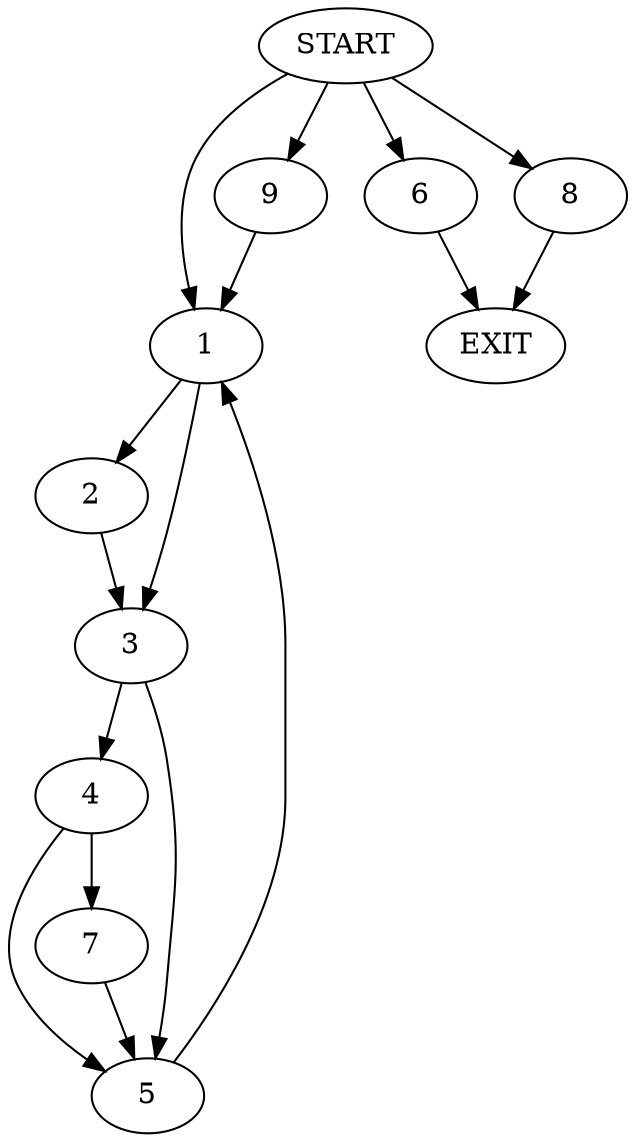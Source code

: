 digraph {
0 [label="START"]
10 [label="EXIT"]
0 -> 1
1 -> 2
1 -> 3
3 -> 4
3 -> 5
2 -> 3
0 -> 6
6 -> 10
4 -> 7
4 -> 5
5 -> 1
7 -> 5
0 -> 8
8 -> 10
0 -> 9
9 -> 1
}
